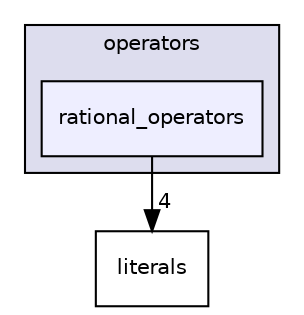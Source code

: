 digraph "/Users/raphael/Documents/Etudes_Informatique/GitHub/Projet_LO21/ut-computer/UTComputer/operators/rational_operators" {
  compound=true
  node [ fontsize="10", fontname="Helvetica"];
  edge [ labelfontsize="10", labelfontname="Helvetica"];
  subgraph clusterdir_b0ebf79e332bdd22b1ec3680e4f5649c {
    graph [ bgcolor="#ddddee", pencolor="black", label="operators" fontname="Helvetica", fontsize="10", URL="dir_b0ebf79e332bdd22b1ec3680e4f5649c.html"]
  dir_0dffd6f51d9955f0b76e11d0eeaf8d92 [shape=box, label="rational_operators", style="filled", fillcolor="#eeeeff", pencolor="black", URL="dir_0dffd6f51d9955f0b76e11d0eeaf8d92.html"];
  }
  dir_361df549749f8fb1bceea741f91fc781 [shape=box label="literals" URL="dir_361df549749f8fb1bceea741f91fc781.html"];
  dir_0dffd6f51d9955f0b76e11d0eeaf8d92->dir_361df549749f8fb1bceea741f91fc781 [headlabel="4", labeldistance=1.5 headhref="dir_000010_000004.html"];
}
